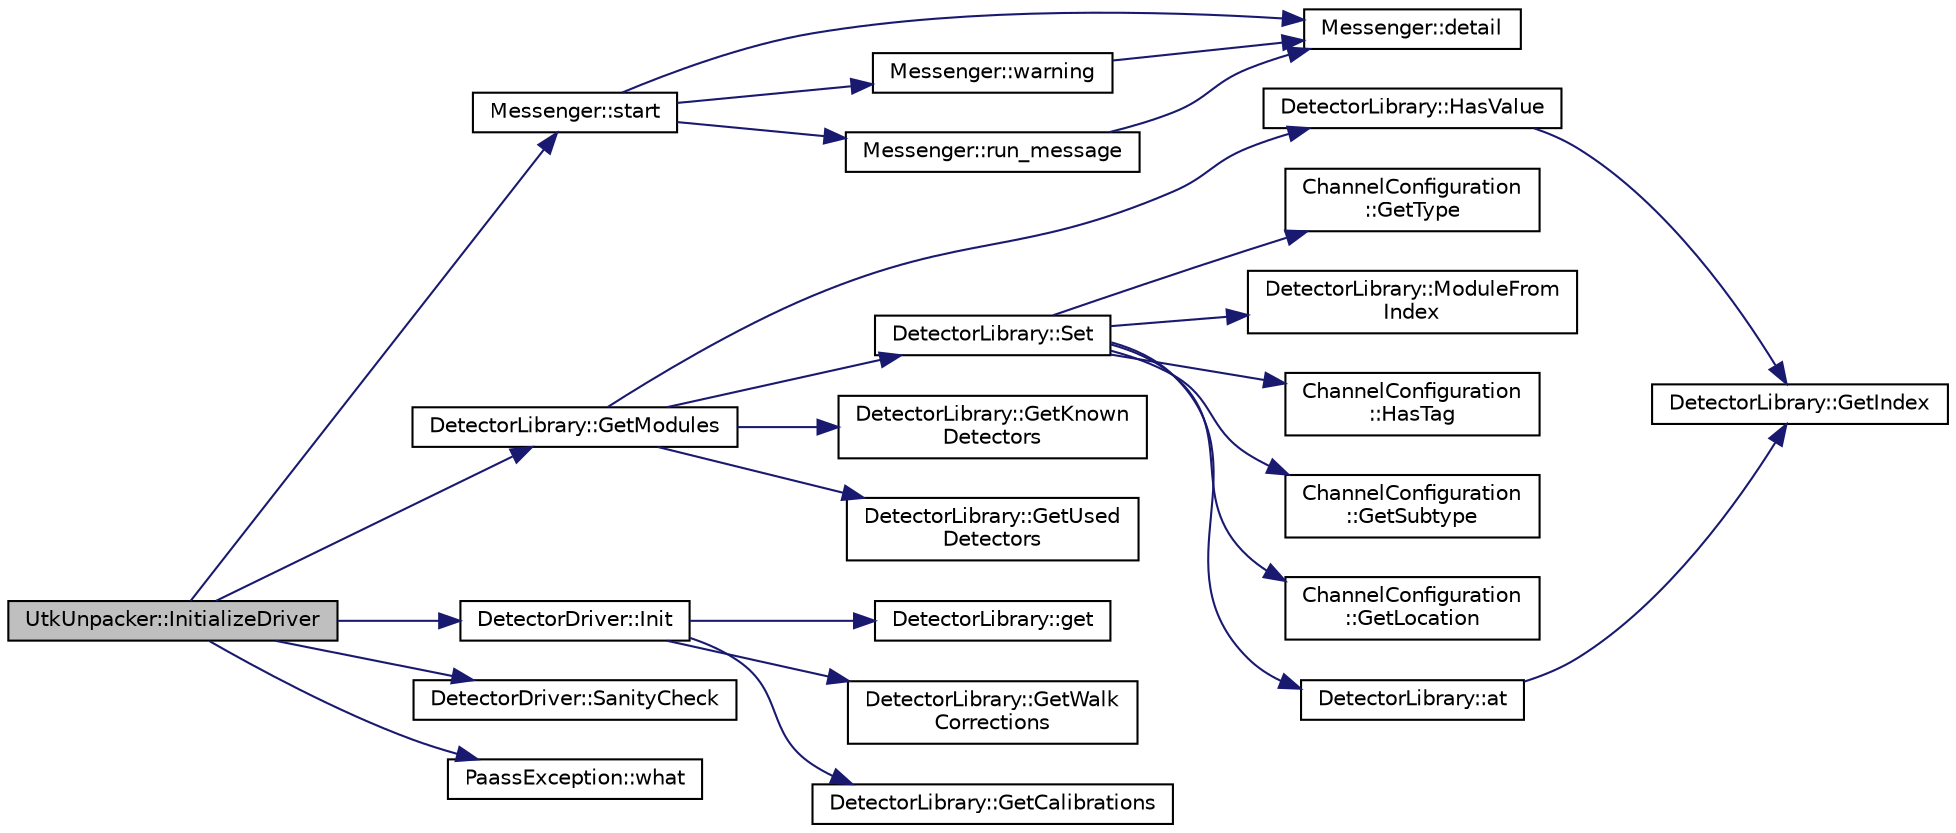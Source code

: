 digraph "UtkUnpacker::InitializeDriver"
{
  edge [fontname="Helvetica",fontsize="10",labelfontname="Helvetica",labelfontsize="10"];
  node [fontname="Helvetica",fontsize="10",shape=record];
  rankdir="LR";
  Node1 [label="UtkUnpacker::InitializeDriver",height=0.2,width=0.4,color="black", fillcolor="grey75", style="filled", fontcolor="black"];
  Node1 -> Node2 [color="midnightblue",fontsize="10",style="solid",fontname="Helvetica"];
  Node2 [label="Messenger::start",height=0.2,width=0.4,color="black", fillcolor="white", style="filled",URL="$d6/dc9/class_messenger.html#a1b47ad62ebac8fdafd2d7a2d8ee7b642"];
  Node2 -> Node3 [color="midnightblue",fontsize="10",style="solid",fontname="Helvetica"];
  Node3 [label="Messenger::detail",height=0.2,width=0.4,color="black", fillcolor="white", style="filled",URL="$d6/dc9/class_messenger.html#a24d0db0aece5830b3de62310f5753be8"];
  Node2 -> Node4 [color="midnightblue",fontsize="10",style="solid",fontname="Helvetica"];
  Node4 [label="Messenger::warning",height=0.2,width=0.4,color="black", fillcolor="white", style="filled",URL="$d6/dc9/class_messenger.html#a130e83285254c9149629842ca2aa6f20"];
  Node4 -> Node3 [color="midnightblue",fontsize="10",style="solid",fontname="Helvetica"];
  Node2 -> Node5 [color="midnightblue",fontsize="10",style="solid",fontname="Helvetica"];
  Node5 [label="Messenger::run_message",height=0.2,width=0.4,color="black", fillcolor="white", style="filled",URL="$d6/dc9/class_messenger.html#a770167e668ce59153a05f61a30b548b0"];
  Node5 -> Node3 [color="midnightblue",fontsize="10",style="solid",fontname="Helvetica"];
  Node1 -> Node6 [color="midnightblue",fontsize="10",style="solid",fontname="Helvetica"];
  Node6 [label="DetectorLibrary::GetModules",height=0.2,width=0.4,color="black", fillcolor="white", style="filled",URL="$dc/dbe/class_detector_library.html#ac2a9b10e5c57416ef21f790417c15557"];
  Node6 -> Node7 [color="midnightblue",fontsize="10",style="solid",fontname="Helvetica"];
  Node7 [label="DetectorLibrary::HasValue",height=0.2,width=0.4,color="black", fillcolor="white", style="filled",URL="$dc/dbe/class_detector_library.html#ad31d4f3ce8f28645df931cf94f7aad9d"];
  Node7 -> Node8 [color="midnightblue",fontsize="10",style="solid",fontname="Helvetica"];
  Node8 [label="DetectorLibrary::GetIndex",height=0.2,width=0.4,color="black", fillcolor="white", style="filled",URL="$dc/dbe/class_detector_library.html#a90877646fc3c5c845baa0ff3643335d4"];
  Node6 -> Node9 [color="midnightblue",fontsize="10",style="solid",fontname="Helvetica"];
  Node9 [label="DetectorLibrary::Set",height=0.2,width=0.4,color="black", fillcolor="white", style="filled",URL="$dc/dbe/class_detector_library.html#a9b4ea4ad0464f8039dafedbb6a3a7939"];
  Node9 -> Node10 [color="midnightblue",fontsize="10",style="solid",fontname="Helvetica"];
  Node10 [label="ChannelConfiguration\l::GetType",height=0.2,width=0.4,color="black", fillcolor="white", style="filled",URL="$d6/d20/class_channel_configuration.html#aba4539c47063c552522bcf7c20d5bf29"];
  Node9 -> Node11 [color="midnightblue",fontsize="10",style="solid",fontname="Helvetica"];
  Node11 [label="DetectorLibrary::ModuleFrom\lIndex",height=0.2,width=0.4,color="black", fillcolor="white", style="filled",URL="$dc/dbe/class_detector_library.html#a9297fb25cacc210dd6d2c1fd50675543"];
  Node9 -> Node12 [color="midnightblue",fontsize="10",style="solid",fontname="Helvetica"];
  Node12 [label="ChannelConfiguration\l::HasTag",height=0.2,width=0.4,color="black", fillcolor="white", style="filled",URL="$d6/d20/class_channel_configuration.html#a12d5e0dec96416851743462c53775bf5"];
  Node9 -> Node13 [color="midnightblue",fontsize="10",style="solid",fontname="Helvetica"];
  Node13 [label="ChannelConfiguration\l::GetSubtype",height=0.2,width=0.4,color="black", fillcolor="white", style="filled",URL="$d6/d20/class_channel_configuration.html#aaa6fcf267aebd6df6fa3df5510cfaeea"];
  Node9 -> Node14 [color="midnightblue",fontsize="10",style="solid",fontname="Helvetica"];
  Node14 [label="ChannelConfiguration\l::GetLocation",height=0.2,width=0.4,color="black", fillcolor="white", style="filled",URL="$d6/d20/class_channel_configuration.html#a63b0841b2af27b4d019b5f68097a5eef"];
  Node9 -> Node15 [color="midnightblue",fontsize="10",style="solid",fontname="Helvetica"];
  Node15 [label="DetectorLibrary::at",height=0.2,width=0.4,color="black", fillcolor="white", style="filled",URL="$dc/dbe/class_detector_library.html#a7dc03a85fdd914647e3b4405524d8f02"];
  Node15 -> Node8 [color="midnightblue",fontsize="10",style="solid",fontname="Helvetica"];
  Node6 -> Node16 [color="midnightblue",fontsize="10",style="solid",fontname="Helvetica"];
  Node16 [label="DetectorLibrary::GetKnown\lDetectors",height=0.2,width=0.4,color="black", fillcolor="white", style="filled",URL="$dc/dbe/class_detector_library.html#a6d230b05a8bc2e1a946ed6872ae53c36"];
  Node6 -> Node17 [color="midnightblue",fontsize="10",style="solid",fontname="Helvetica"];
  Node17 [label="DetectorLibrary::GetUsed\lDetectors",height=0.2,width=0.4,color="black", fillcolor="white", style="filled",URL="$dc/dbe/class_detector_library.html#a648ce584518bf132962fb3488859a680",tooltip="this needs moved to UtkUnpacker "];
  Node1 -> Node18 [color="midnightblue",fontsize="10",style="solid",fontname="Helvetica"];
  Node18 [label="DetectorDriver::Init",height=0.2,width=0.4,color="black", fillcolor="white", style="filled",URL="$de/d91/class_detector_driver.html#a2d368320dd66a1a368f08ddfb1be7a22"];
  Node18 -> Node19 [color="midnightblue",fontsize="10",style="solid",fontname="Helvetica"];
  Node19 [label="DetectorLibrary::get",height=0.2,width=0.4,color="black", fillcolor="white", style="filled",URL="$dc/dbe/class_detector_library.html#a6ab3ff825daa8b607865086741bc9b2c"];
  Node18 -> Node20 [color="midnightblue",fontsize="10",style="solid",fontname="Helvetica"];
  Node20 [label="DetectorLibrary::GetWalk\lCorrections",height=0.2,width=0.4,color="black", fillcolor="white", style="filled",URL="$dc/dbe/class_detector_library.html#aa4c95405f07f7038464828832f11d6f4"];
  Node18 -> Node21 [color="midnightblue",fontsize="10",style="solid",fontname="Helvetica"];
  Node21 [label="DetectorLibrary::GetCalibrations",height=0.2,width=0.4,color="black", fillcolor="white", style="filled",URL="$dc/dbe/class_detector_library.html#afdc93cce4eef992bd67ff8d8caccd8ca"];
  Node1 -> Node22 [color="midnightblue",fontsize="10",style="solid",fontname="Helvetica"];
  Node22 [label="DetectorDriver::SanityCheck",height=0.2,width=0.4,color="black", fillcolor="white", style="filled",URL="$de/d91/class_detector_driver.html#a0211efad1ce0add8dc243ffcfeab8103"];
  Node1 -> Node23 [color="midnightblue",fontsize="10",style="solid",fontname="Helvetica"];
  Node23 [label="PaassException::what",height=0.2,width=0.4,color="black", fillcolor="white", style="filled",URL="$df/dc3/class_paass_exception.html#a3a96bbd94cef6ce246f497ab0341182d"];
}
